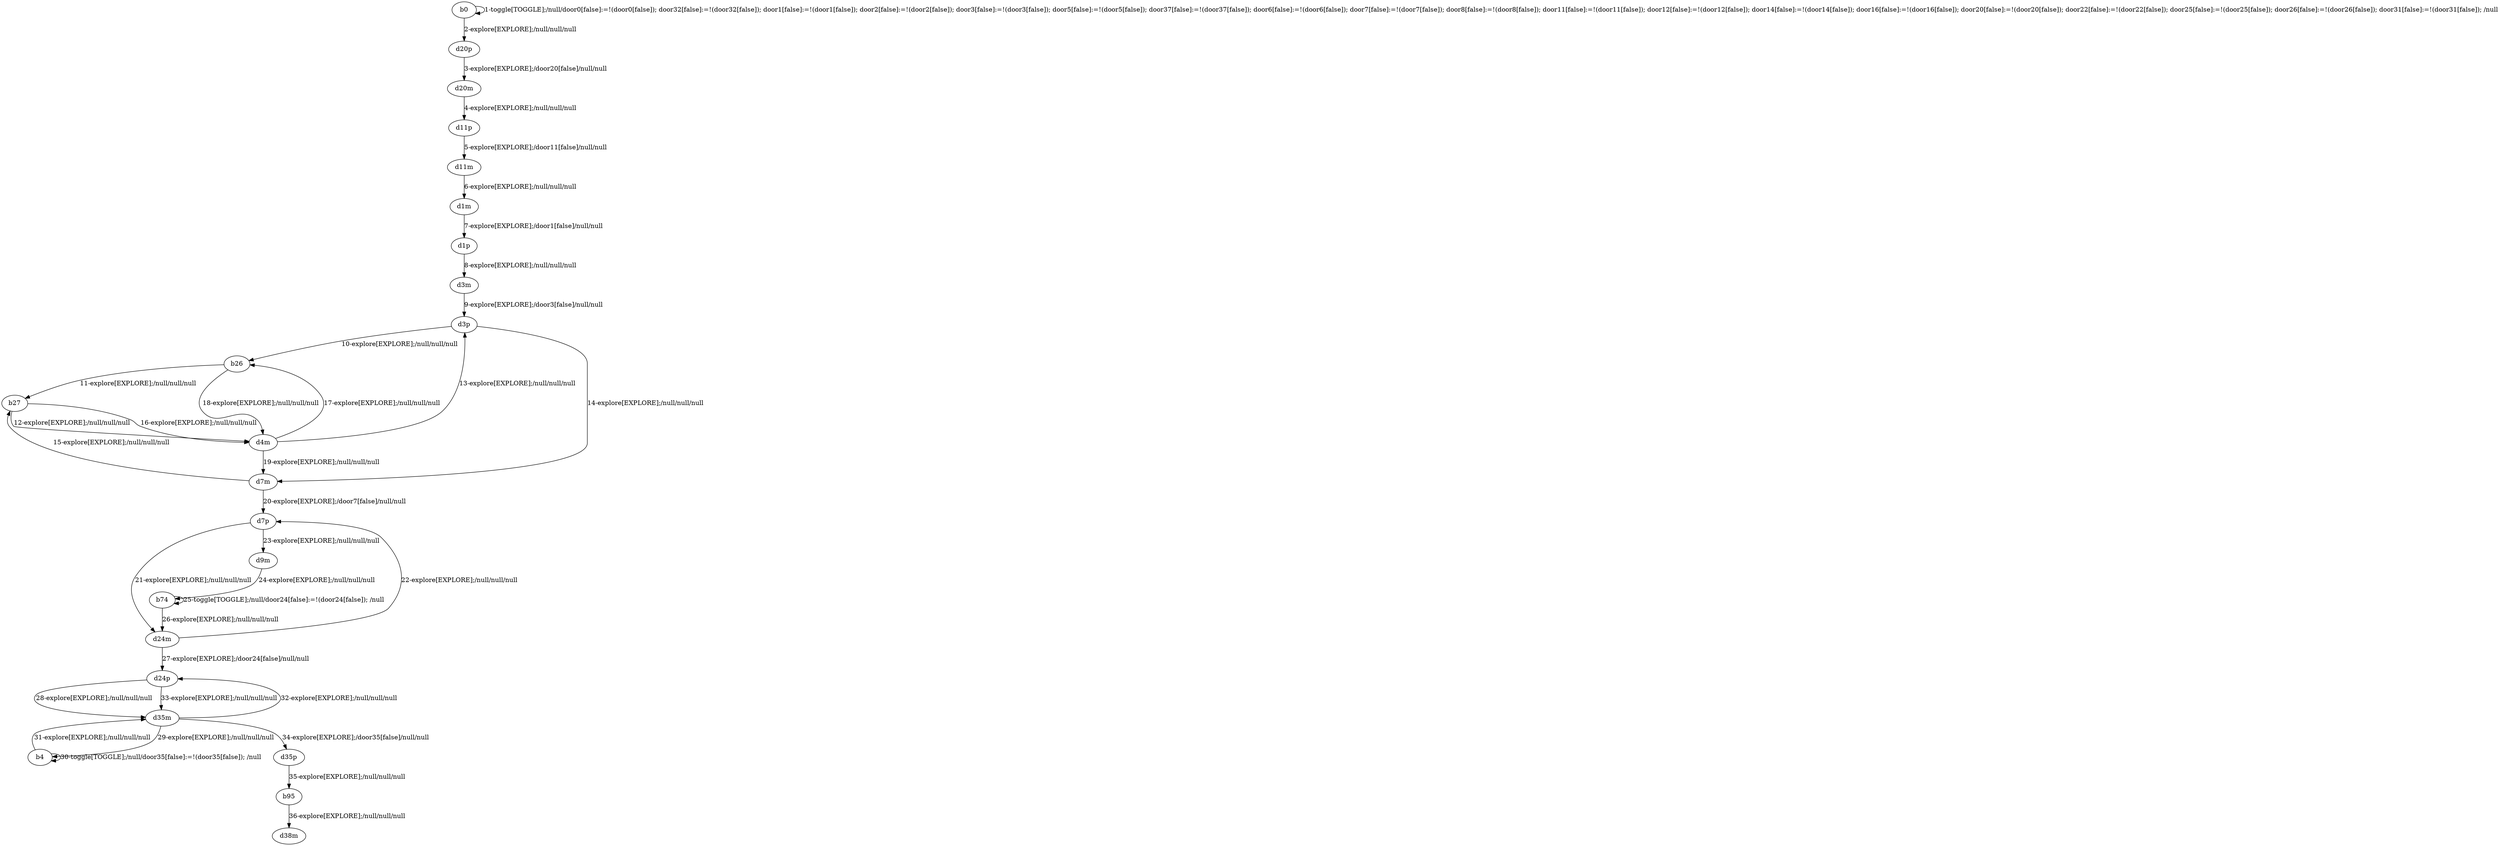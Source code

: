 # Total number of goals covered by this test: 1
# b95 --> d38m

digraph g {
"b0" -> "b0" [label = "1-toggle[TOGGLE];/null/door0[false]:=!(door0[false]); door32[false]:=!(door32[false]); door1[false]:=!(door1[false]); door2[false]:=!(door2[false]); door3[false]:=!(door3[false]); door5[false]:=!(door5[false]); door37[false]:=!(door37[false]); door6[false]:=!(door6[false]); door7[false]:=!(door7[false]); door8[false]:=!(door8[false]); door11[false]:=!(door11[false]); door12[false]:=!(door12[false]); door14[false]:=!(door14[false]); door16[false]:=!(door16[false]); door20[false]:=!(door20[false]); door22[false]:=!(door22[false]); door25[false]:=!(door25[false]); door26[false]:=!(door26[false]); door31[false]:=!(door31[false]); /null"];
"b0" -> "d20p" [label = "2-explore[EXPLORE];/null/null/null"];
"d20p" -> "d20m" [label = "3-explore[EXPLORE];/door20[false]/null/null"];
"d20m" -> "d11p" [label = "4-explore[EXPLORE];/null/null/null"];
"d11p" -> "d11m" [label = "5-explore[EXPLORE];/door11[false]/null/null"];
"d11m" -> "d1m" [label = "6-explore[EXPLORE];/null/null/null"];
"d1m" -> "d1p" [label = "7-explore[EXPLORE];/door1[false]/null/null"];
"d1p" -> "d3m" [label = "8-explore[EXPLORE];/null/null/null"];
"d3m" -> "d3p" [label = "9-explore[EXPLORE];/door3[false]/null/null"];
"d3p" -> "b26" [label = "10-explore[EXPLORE];/null/null/null"];
"b26" -> "b27" [label = "11-explore[EXPLORE];/null/null/null"];
"b27" -> "d4m" [label = "12-explore[EXPLORE];/null/null/null"];
"d4m" -> "d3p" [label = "13-explore[EXPLORE];/null/null/null"];
"d3p" -> "d7m" [label = "14-explore[EXPLORE];/null/null/null"];
"d7m" -> "b27" [label = "15-explore[EXPLORE];/null/null/null"];
"b27" -> "d4m" [label = "16-explore[EXPLORE];/null/null/null"];
"d4m" -> "b26" [label = "17-explore[EXPLORE];/null/null/null"];
"b26" -> "d4m" [label = "18-explore[EXPLORE];/null/null/null"];
"d4m" -> "d7m" [label = "19-explore[EXPLORE];/null/null/null"];
"d7m" -> "d7p" [label = "20-explore[EXPLORE];/door7[false]/null/null"];
"d7p" -> "d24m" [label = "21-explore[EXPLORE];/null/null/null"];
"d24m" -> "d7p" [label = "22-explore[EXPLORE];/null/null/null"];
"d7p" -> "d9m" [label = "23-explore[EXPLORE];/null/null/null"];
"d9m" -> "b74" [label = "24-explore[EXPLORE];/null/null/null"];
"b74" -> "b74" [label = "25-toggle[TOGGLE];/null/door24[false]:=!(door24[false]); /null"];
"b74" -> "d24m" [label = "26-explore[EXPLORE];/null/null/null"];
"d24m" -> "d24p" [label = "27-explore[EXPLORE];/door24[false]/null/null"];
"d24p" -> "d35m" [label = "28-explore[EXPLORE];/null/null/null"];
"d35m" -> "b4" [label = "29-explore[EXPLORE];/null/null/null"];
"b4" -> "b4" [label = "30-toggle[TOGGLE];/null/door35[false]:=!(door35[false]); /null"];
"b4" -> "d35m" [label = "31-explore[EXPLORE];/null/null/null"];
"d35m" -> "d24p" [label = "32-explore[EXPLORE];/null/null/null"];
"d24p" -> "d35m" [label = "33-explore[EXPLORE];/null/null/null"];
"d35m" -> "d35p" [label = "34-explore[EXPLORE];/door35[false]/null/null"];
"d35p" -> "b95" [label = "35-explore[EXPLORE];/null/null/null"];
"b95" -> "d38m" [label = "36-explore[EXPLORE];/null/null/null"];
}